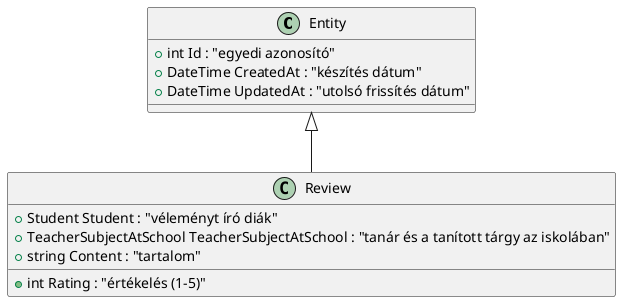 @startuml

class Entity {
    +int Id : "egyedi azonosító"
    +DateTime CreatedAt : "készítés dátum"
    +DateTime UpdatedAt : "utolsó frissítés dátum"
}

class Review {
    +Student Student : "véleményt író diák"
    +TeacherSubjectAtSchool TeacherSubjectAtSchool : "tanár és a tanított tárgy az iskolában"
    +string Content : "tartalom"
    +int Rating : "értékelés (1-5)"
}

Entity <|-- Review

@enduml